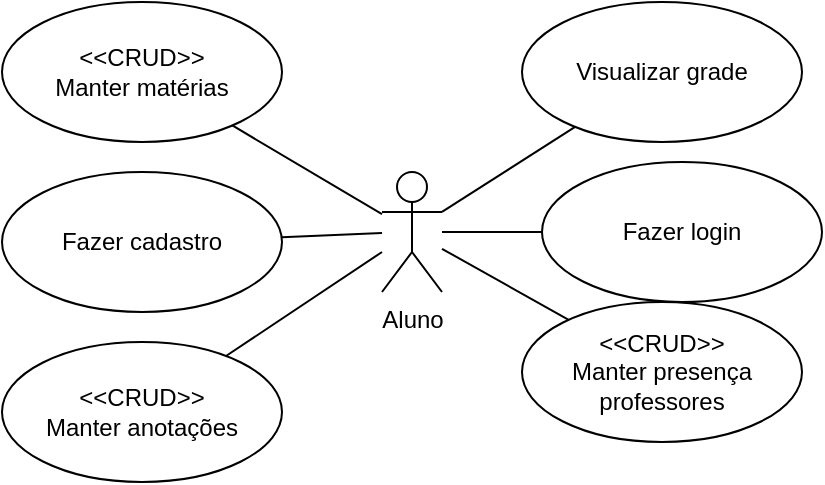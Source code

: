 <mxfile version="24.0.1" type="device">
  <diagram name="Page-1" id="0g5QgQWDzE0lu42d7pCt">
    <mxGraphModel dx="819" dy="434" grid="1" gridSize="10" guides="1" tooltips="1" connect="1" arrows="1" fold="1" page="1" pageScale="1" pageWidth="850" pageHeight="1100" math="0" shadow="0">
      <root>
        <mxCell id="0" />
        <mxCell id="1" parent="0" />
        <mxCell id="Bamo1R2v_xWlsM65hgs8-1" value="Aluno" style="shape=umlActor;verticalLabelPosition=bottom;verticalAlign=top;html=1;" vertex="1" parent="1">
          <mxGeometry x="410" y="255" width="30" height="60" as="geometry" />
        </mxCell>
        <mxCell id="Bamo1R2v_xWlsM65hgs8-2" value="&lt;div&gt;&amp;lt;&amp;lt;CRUD&amp;gt;&amp;gt;&lt;/div&gt;&lt;div&gt;Manter matérias&lt;br&gt;&lt;/div&gt;" style="ellipse;whiteSpace=wrap;html=1;" vertex="1" parent="1">
          <mxGeometry x="220" y="170" width="140" height="70" as="geometry" />
        </mxCell>
        <mxCell id="Bamo1R2v_xWlsM65hgs8-3" value="&lt;div&gt;&amp;lt;&amp;lt;CRUD&amp;gt;&amp;gt;&lt;/div&gt;&lt;div&gt;Manter anotações&lt;br&gt;&lt;/div&gt;" style="ellipse;whiteSpace=wrap;html=1;" vertex="1" parent="1">
          <mxGeometry x="220" y="340" width="140" height="70" as="geometry" />
        </mxCell>
        <mxCell id="Bamo1R2v_xWlsM65hgs8-4" value="Visualizar grade" style="ellipse;whiteSpace=wrap;html=1;" vertex="1" parent="1">
          <mxGeometry x="480" y="170" width="140" height="70" as="geometry" />
        </mxCell>
        <mxCell id="Bamo1R2v_xWlsM65hgs8-5" value="&lt;div&gt;&amp;lt;&amp;lt;CRUD&amp;gt;&amp;gt;&lt;/div&gt;&lt;div&gt;Manter presença&lt;/div&gt;&lt;div&gt;professores&lt;br&gt;&lt;/div&gt;" style="ellipse;whiteSpace=wrap;html=1;" vertex="1" parent="1">
          <mxGeometry x="480" y="320" width="140" height="70" as="geometry" />
        </mxCell>
        <mxCell id="Bamo1R2v_xWlsM65hgs8-6" style="rounded=0;orthogonalLoop=1;jettySize=auto;html=1;endArrow=none;endFill=0;" edge="1" parent="1" source="Bamo1R2v_xWlsM65hgs8-2" target="Bamo1R2v_xWlsM65hgs8-1">
          <mxGeometry relative="1" as="geometry">
            <mxPoint x="400" y="240" as="targetPoint" />
          </mxGeometry>
        </mxCell>
        <mxCell id="Bamo1R2v_xWlsM65hgs8-7" style="rounded=0;orthogonalLoop=1;jettySize=auto;html=1;entryX=1;entryY=0.333;entryDx=0;entryDy=0;entryPerimeter=0;endArrow=none;endFill=0;" edge="1" parent="1" source="Bamo1R2v_xWlsM65hgs8-4" target="Bamo1R2v_xWlsM65hgs8-1">
          <mxGeometry relative="1" as="geometry" />
        </mxCell>
        <mxCell id="Bamo1R2v_xWlsM65hgs8-8" style="rounded=0;orthogonalLoop=1;jettySize=auto;html=1;endArrow=none;endFill=0;" edge="1" parent="1" source="Bamo1R2v_xWlsM65hgs8-3" target="Bamo1R2v_xWlsM65hgs8-1">
          <mxGeometry relative="1" as="geometry" />
        </mxCell>
        <mxCell id="Bamo1R2v_xWlsM65hgs8-9" style="rounded=0;orthogonalLoop=1;jettySize=auto;html=1;endArrow=none;endFill=0;" edge="1" parent="1" source="Bamo1R2v_xWlsM65hgs8-5" target="Bamo1R2v_xWlsM65hgs8-1">
          <mxGeometry relative="1" as="geometry" />
        </mxCell>
        <mxCell id="Bamo1R2v_xWlsM65hgs8-13" style="rounded=0;orthogonalLoop=1;jettySize=auto;html=1;endArrow=none;endFill=0;" edge="1" parent="1" source="Bamo1R2v_xWlsM65hgs8-11" target="Bamo1R2v_xWlsM65hgs8-1">
          <mxGeometry relative="1" as="geometry" />
        </mxCell>
        <mxCell id="Bamo1R2v_xWlsM65hgs8-11" value="Fazer cadastro" style="ellipse;whiteSpace=wrap;html=1;" vertex="1" parent="1">
          <mxGeometry x="220" y="255" width="140" height="70" as="geometry" />
        </mxCell>
        <mxCell id="Bamo1R2v_xWlsM65hgs8-14" style="rounded=0;orthogonalLoop=1;jettySize=auto;html=1;endArrow=none;endFill=0;" edge="1" parent="1" source="Bamo1R2v_xWlsM65hgs8-12" target="Bamo1R2v_xWlsM65hgs8-1">
          <mxGeometry relative="1" as="geometry" />
        </mxCell>
        <mxCell id="Bamo1R2v_xWlsM65hgs8-12" value="Fazer login" style="ellipse;whiteSpace=wrap;html=1;" vertex="1" parent="1">
          <mxGeometry x="490" y="250" width="140" height="70" as="geometry" />
        </mxCell>
      </root>
    </mxGraphModel>
  </diagram>
</mxfile>
